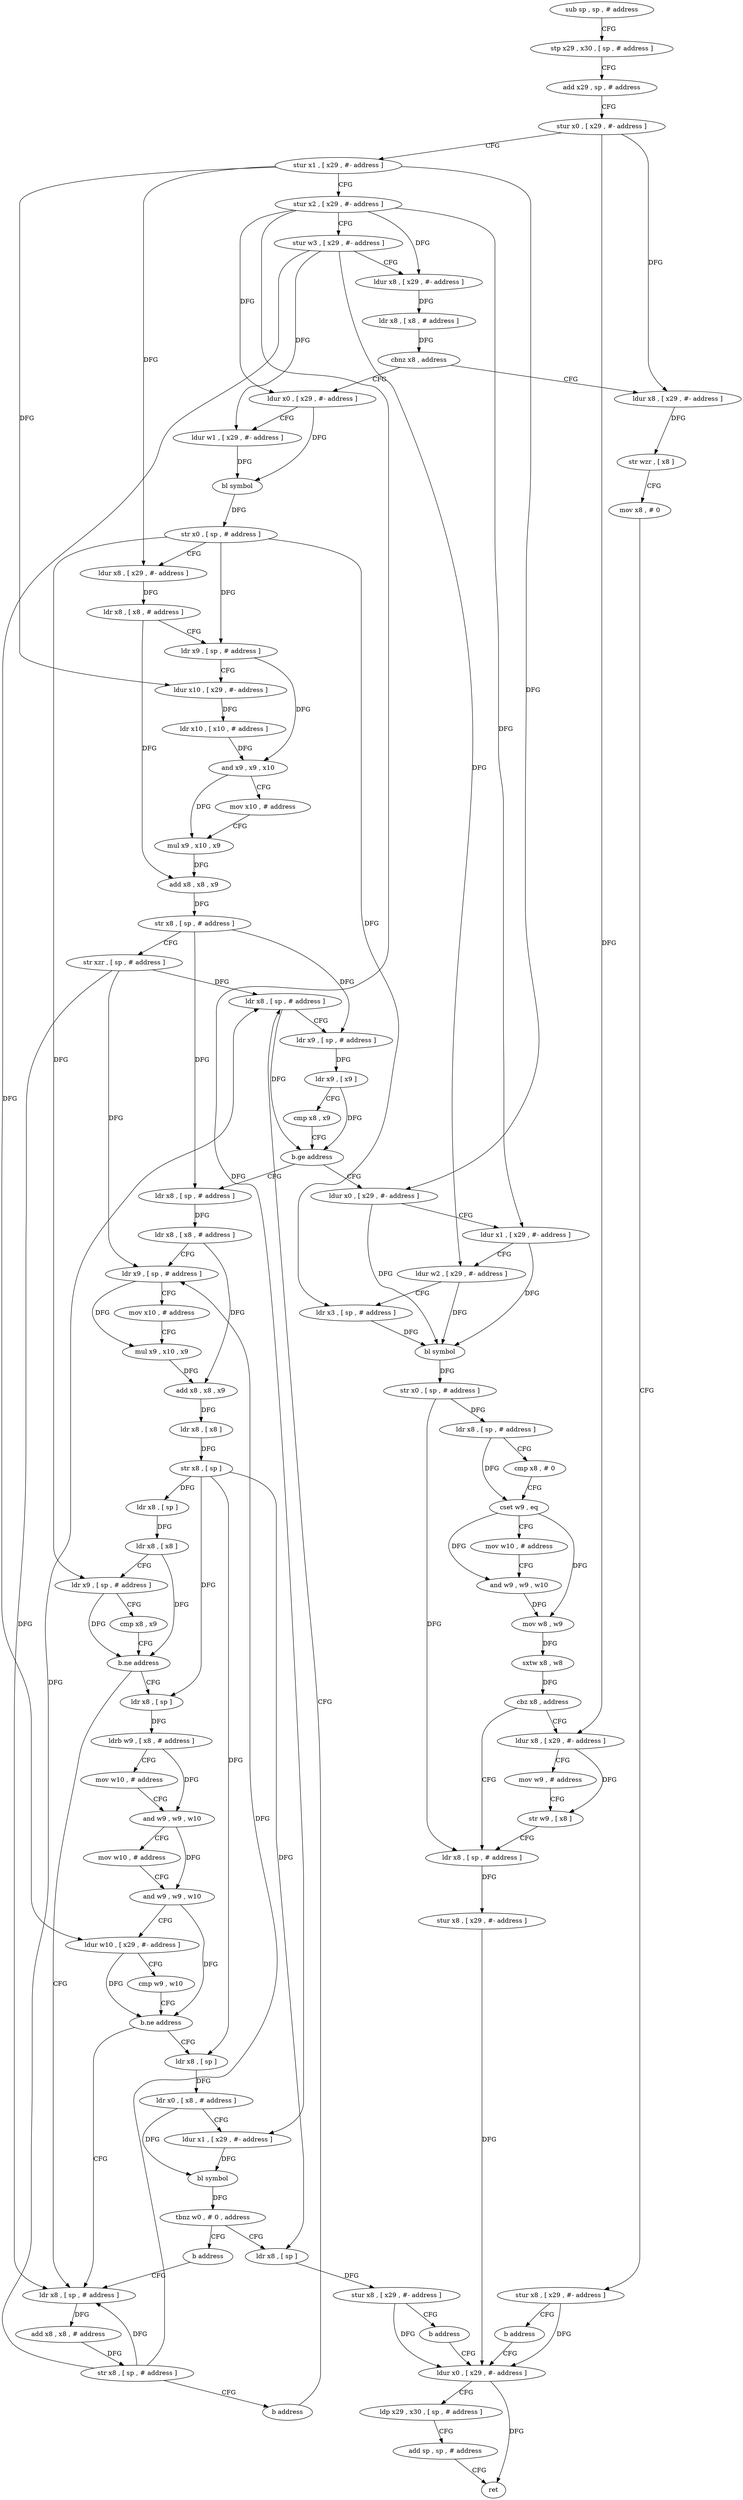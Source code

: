 digraph "func" {
"4281612" [label = "sub sp , sp , # address" ]
"4281616" [label = "stp x29 , x30 , [ sp , # address ]" ]
"4281620" [label = "add x29 , sp , # address" ]
"4281624" [label = "stur x0 , [ x29 , #- address ]" ]
"4281628" [label = "stur x1 , [ x29 , #- address ]" ]
"4281632" [label = "stur x2 , [ x29 , #- address ]" ]
"4281636" [label = "stur w3 , [ x29 , #- address ]" ]
"4281640" [label = "ldur x8 , [ x29 , #- address ]" ]
"4281644" [label = "ldr x8 , [ x8 , # address ]" ]
"4281648" [label = "cbnz x8 , address" ]
"4281672" [label = "ldur x0 , [ x29 , #- address ]" ]
"4281652" [label = "ldur x8 , [ x29 , #- address ]" ]
"4281676" [label = "ldur w1 , [ x29 , #- address ]" ]
"4281680" [label = "bl symbol" ]
"4281684" [label = "str x0 , [ sp , # address ]" ]
"4281688" [label = "ldur x8 , [ x29 , #- address ]" ]
"4281692" [label = "ldr x8 , [ x8 , # address ]" ]
"4281696" [label = "ldr x9 , [ sp , # address ]" ]
"4281700" [label = "ldur x10 , [ x29 , #- address ]" ]
"4281704" [label = "ldr x10 , [ x10 , # address ]" ]
"4281708" [label = "and x9 , x9 , x10" ]
"4281712" [label = "mov x10 , # address" ]
"4281716" [label = "mul x9 , x10 , x9" ]
"4281720" [label = "add x8 , x8 , x9" ]
"4281724" [label = "str x8 , [ sp , # address ]" ]
"4281728" [label = "str xzr , [ sp , # address ]" ]
"4281732" [label = "ldr x8 , [ sp , # address ]" ]
"4281656" [label = "str wzr , [ x8 ]" ]
"4281660" [label = "mov x8 , # 0" ]
"4281664" [label = "stur x8 , [ x29 , #- address ]" ]
"4281668" [label = "b address" ]
"4281968" [label = "ldur x0 , [ x29 , #- address ]" ]
"4281892" [label = "ldur x0 , [ x29 , #- address ]" ]
"4281896" [label = "ldur x1 , [ x29 , #- address ]" ]
"4281900" [label = "ldur w2 , [ x29 , #- address ]" ]
"4281904" [label = "ldr x3 , [ sp , # address ]" ]
"4281908" [label = "bl symbol" ]
"4281912" [label = "str x0 , [ sp , # address ]" ]
"4281916" [label = "ldr x8 , [ sp , # address ]" ]
"4281920" [label = "cmp x8 , # 0" ]
"4281924" [label = "cset w9 , eq" ]
"4281928" [label = "mov w10 , # address" ]
"4281932" [label = "and w9 , w9 , w10" ]
"4281936" [label = "mov w8 , w9" ]
"4281940" [label = "sxtw x8 , w8" ]
"4281944" [label = "cbz x8 , address" ]
"4281960" [label = "ldr x8 , [ sp , # address ]" ]
"4281948" [label = "ldur x8 , [ x29 , #- address ]" ]
"4281752" [label = "ldr x8 , [ sp , # address ]" ]
"4281756" [label = "ldr x8 , [ x8 , # address ]" ]
"4281760" [label = "ldr x9 , [ sp , # address ]" ]
"4281764" [label = "mov x10 , # address" ]
"4281768" [label = "mul x9 , x10 , x9" ]
"4281772" [label = "add x8 , x8 , x9" ]
"4281776" [label = "ldr x8 , [ x8 ]" ]
"4281780" [label = "str x8 , [ sp ]" ]
"4281784" [label = "ldr x8 , [ sp ]" ]
"4281788" [label = "ldr x8 , [ x8 ]" ]
"4281792" [label = "ldr x9 , [ sp , # address ]" ]
"4281796" [label = "cmp x8 , x9" ]
"4281800" [label = "b.ne address" ]
"4281876" [label = "ldr x8 , [ sp , # address ]" ]
"4281804" [label = "ldr x8 , [ sp ]" ]
"4281972" [label = "ldp x29 , x30 , [ sp , # address ]" ]
"4281976" [label = "add sp , sp , # address" ]
"4281980" [label = "ret" ]
"4281964" [label = "stur x8 , [ x29 , #- address ]" ]
"4281952" [label = "mov w9 , # address" ]
"4281956" [label = "str w9 , [ x8 ]" ]
"4281880" [label = "add x8 , x8 , # address" ]
"4281884" [label = "str x8 , [ sp , # address ]" ]
"4281888" [label = "b address" ]
"4281808" [label = "ldrb w9 , [ x8 , # address ]" ]
"4281812" [label = "mov w10 , # address" ]
"4281816" [label = "and w9 , w9 , w10" ]
"4281820" [label = "mov w10 , # address" ]
"4281824" [label = "and w9 , w9 , w10" ]
"4281828" [label = "ldur w10 , [ x29 , #- address ]" ]
"4281832" [label = "cmp w9 , w10" ]
"4281836" [label = "b.ne address" ]
"4281840" [label = "ldr x8 , [ sp ]" ]
"4281736" [label = "ldr x9 , [ sp , # address ]" ]
"4281740" [label = "ldr x9 , [ x9 ]" ]
"4281744" [label = "cmp x8 , x9" ]
"4281748" [label = "b.ge address" ]
"4281844" [label = "ldr x0 , [ x8 , # address ]" ]
"4281848" [label = "ldur x1 , [ x29 , #- address ]" ]
"4281852" [label = "bl symbol" ]
"4281856" [label = "tbnz w0 , # 0 , address" ]
"4281864" [label = "ldr x8 , [ sp ]" ]
"4281860" [label = "b address" ]
"4281868" [label = "stur x8 , [ x29 , #- address ]" ]
"4281872" [label = "b address" ]
"4281612" -> "4281616" [ label = "CFG" ]
"4281616" -> "4281620" [ label = "CFG" ]
"4281620" -> "4281624" [ label = "CFG" ]
"4281624" -> "4281628" [ label = "CFG" ]
"4281624" -> "4281652" [ label = "DFG" ]
"4281624" -> "4281948" [ label = "DFG" ]
"4281628" -> "4281632" [ label = "CFG" ]
"4281628" -> "4281688" [ label = "DFG" ]
"4281628" -> "4281700" [ label = "DFG" ]
"4281628" -> "4281892" [ label = "DFG" ]
"4281632" -> "4281636" [ label = "CFG" ]
"4281632" -> "4281640" [ label = "DFG" ]
"4281632" -> "4281672" [ label = "DFG" ]
"4281632" -> "4281896" [ label = "DFG" ]
"4281632" -> "4281848" [ label = "DFG" ]
"4281636" -> "4281640" [ label = "CFG" ]
"4281636" -> "4281676" [ label = "DFG" ]
"4281636" -> "4281900" [ label = "DFG" ]
"4281636" -> "4281828" [ label = "DFG" ]
"4281640" -> "4281644" [ label = "DFG" ]
"4281644" -> "4281648" [ label = "DFG" ]
"4281648" -> "4281672" [ label = "CFG" ]
"4281648" -> "4281652" [ label = "CFG" ]
"4281672" -> "4281676" [ label = "CFG" ]
"4281672" -> "4281680" [ label = "DFG" ]
"4281652" -> "4281656" [ label = "DFG" ]
"4281676" -> "4281680" [ label = "DFG" ]
"4281680" -> "4281684" [ label = "DFG" ]
"4281684" -> "4281688" [ label = "CFG" ]
"4281684" -> "4281696" [ label = "DFG" ]
"4281684" -> "4281904" [ label = "DFG" ]
"4281684" -> "4281792" [ label = "DFG" ]
"4281688" -> "4281692" [ label = "DFG" ]
"4281692" -> "4281696" [ label = "CFG" ]
"4281692" -> "4281720" [ label = "DFG" ]
"4281696" -> "4281700" [ label = "CFG" ]
"4281696" -> "4281708" [ label = "DFG" ]
"4281700" -> "4281704" [ label = "DFG" ]
"4281704" -> "4281708" [ label = "DFG" ]
"4281708" -> "4281712" [ label = "CFG" ]
"4281708" -> "4281716" [ label = "DFG" ]
"4281712" -> "4281716" [ label = "CFG" ]
"4281716" -> "4281720" [ label = "DFG" ]
"4281720" -> "4281724" [ label = "DFG" ]
"4281724" -> "4281728" [ label = "CFG" ]
"4281724" -> "4281736" [ label = "DFG" ]
"4281724" -> "4281752" [ label = "DFG" ]
"4281728" -> "4281732" [ label = "DFG" ]
"4281728" -> "4281760" [ label = "DFG" ]
"4281728" -> "4281876" [ label = "DFG" ]
"4281732" -> "4281736" [ label = "CFG" ]
"4281732" -> "4281748" [ label = "DFG" ]
"4281656" -> "4281660" [ label = "CFG" ]
"4281660" -> "4281664" [ label = "CFG" ]
"4281664" -> "4281668" [ label = "CFG" ]
"4281664" -> "4281968" [ label = "DFG" ]
"4281668" -> "4281968" [ label = "CFG" ]
"4281968" -> "4281972" [ label = "CFG" ]
"4281968" -> "4281980" [ label = "DFG" ]
"4281892" -> "4281896" [ label = "CFG" ]
"4281892" -> "4281908" [ label = "DFG" ]
"4281896" -> "4281900" [ label = "CFG" ]
"4281896" -> "4281908" [ label = "DFG" ]
"4281900" -> "4281904" [ label = "CFG" ]
"4281900" -> "4281908" [ label = "DFG" ]
"4281904" -> "4281908" [ label = "DFG" ]
"4281908" -> "4281912" [ label = "DFG" ]
"4281912" -> "4281916" [ label = "DFG" ]
"4281912" -> "4281960" [ label = "DFG" ]
"4281916" -> "4281920" [ label = "CFG" ]
"4281916" -> "4281924" [ label = "DFG" ]
"4281920" -> "4281924" [ label = "CFG" ]
"4281924" -> "4281928" [ label = "CFG" ]
"4281924" -> "4281932" [ label = "DFG" ]
"4281924" -> "4281936" [ label = "DFG" ]
"4281928" -> "4281932" [ label = "CFG" ]
"4281932" -> "4281936" [ label = "DFG" ]
"4281936" -> "4281940" [ label = "DFG" ]
"4281940" -> "4281944" [ label = "DFG" ]
"4281944" -> "4281960" [ label = "CFG" ]
"4281944" -> "4281948" [ label = "CFG" ]
"4281960" -> "4281964" [ label = "DFG" ]
"4281948" -> "4281952" [ label = "CFG" ]
"4281948" -> "4281956" [ label = "DFG" ]
"4281752" -> "4281756" [ label = "DFG" ]
"4281756" -> "4281760" [ label = "CFG" ]
"4281756" -> "4281772" [ label = "DFG" ]
"4281760" -> "4281764" [ label = "CFG" ]
"4281760" -> "4281768" [ label = "DFG" ]
"4281764" -> "4281768" [ label = "CFG" ]
"4281768" -> "4281772" [ label = "DFG" ]
"4281772" -> "4281776" [ label = "DFG" ]
"4281776" -> "4281780" [ label = "DFG" ]
"4281780" -> "4281784" [ label = "DFG" ]
"4281780" -> "4281804" [ label = "DFG" ]
"4281780" -> "4281840" [ label = "DFG" ]
"4281780" -> "4281864" [ label = "DFG" ]
"4281784" -> "4281788" [ label = "DFG" ]
"4281788" -> "4281792" [ label = "CFG" ]
"4281788" -> "4281800" [ label = "DFG" ]
"4281792" -> "4281796" [ label = "CFG" ]
"4281792" -> "4281800" [ label = "DFG" ]
"4281796" -> "4281800" [ label = "CFG" ]
"4281800" -> "4281876" [ label = "CFG" ]
"4281800" -> "4281804" [ label = "CFG" ]
"4281876" -> "4281880" [ label = "DFG" ]
"4281804" -> "4281808" [ label = "DFG" ]
"4281972" -> "4281976" [ label = "CFG" ]
"4281976" -> "4281980" [ label = "CFG" ]
"4281964" -> "4281968" [ label = "DFG" ]
"4281952" -> "4281956" [ label = "CFG" ]
"4281956" -> "4281960" [ label = "CFG" ]
"4281880" -> "4281884" [ label = "DFG" ]
"4281884" -> "4281888" [ label = "CFG" ]
"4281884" -> "4281732" [ label = "DFG" ]
"4281884" -> "4281760" [ label = "DFG" ]
"4281884" -> "4281876" [ label = "DFG" ]
"4281888" -> "4281732" [ label = "CFG" ]
"4281808" -> "4281812" [ label = "CFG" ]
"4281808" -> "4281816" [ label = "DFG" ]
"4281812" -> "4281816" [ label = "CFG" ]
"4281816" -> "4281820" [ label = "CFG" ]
"4281816" -> "4281824" [ label = "DFG" ]
"4281820" -> "4281824" [ label = "CFG" ]
"4281824" -> "4281828" [ label = "CFG" ]
"4281824" -> "4281836" [ label = "DFG" ]
"4281828" -> "4281832" [ label = "CFG" ]
"4281828" -> "4281836" [ label = "DFG" ]
"4281832" -> "4281836" [ label = "CFG" ]
"4281836" -> "4281876" [ label = "CFG" ]
"4281836" -> "4281840" [ label = "CFG" ]
"4281840" -> "4281844" [ label = "DFG" ]
"4281736" -> "4281740" [ label = "DFG" ]
"4281740" -> "4281744" [ label = "CFG" ]
"4281740" -> "4281748" [ label = "DFG" ]
"4281744" -> "4281748" [ label = "CFG" ]
"4281748" -> "4281892" [ label = "CFG" ]
"4281748" -> "4281752" [ label = "CFG" ]
"4281844" -> "4281848" [ label = "CFG" ]
"4281844" -> "4281852" [ label = "DFG" ]
"4281848" -> "4281852" [ label = "DFG" ]
"4281852" -> "4281856" [ label = "DFG" ]
"4281856" -> "4281864" [ label = "CFG" ]
"4281856" -> "4281860" [ label = "CFG" ]
"4281864" -> "4281868" [ label = "DFG" ]
"4281860" -> "4281876" [ label = "CFG" ]
"4281868" -> "4281872" [ label = "CFG" ]
"4281868" -> "4281968" [ label = "DFG" ]
"4281872" -> "4281968" [ label = "CFG" ]
}
